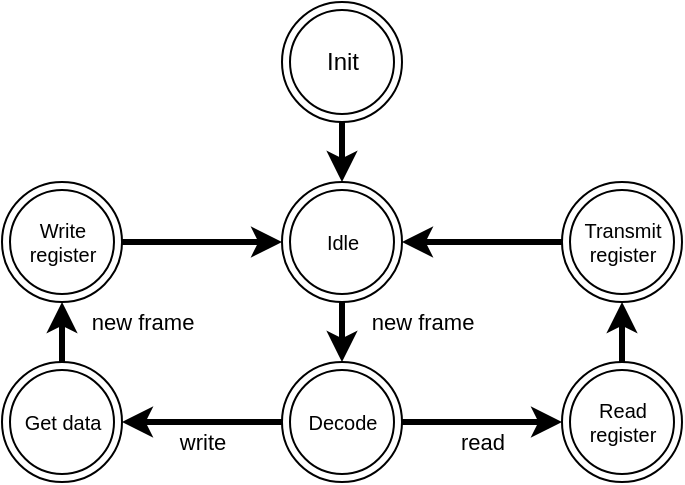 <mxfile version="20.0.3" type="github">
  <diagram id="YXAIdQh22cn0ypTbMpsr" name="Page-1">
    <mxGraphModel dx="1395" dy="939" grid="1" gridSize="10" guides="1" tooltips="1" connect="1" arrows="1" fold="1" page="1" pageScale="1" pageWidth="1169" pageHeight="827" math="0" shadow="0">
      <root>
        <mxCell id="0" />
        <mxCell id="1" parent="0" />
        <mxCell id="ul6lCoCTkDf4-Ab4EnK3-1" value="" style="edgeStyle=orthogonalEdgeStyle;rounded=0;orthogonalLoop=1;jettySize=auto;html=1;exitX=0.5;exitY=1;exitDx=0;exitDy=0;strokeColor=#000000;strokeWidth=3;" parent="1" source="HNHQt23FD9ma0YU1yUpo-1" target="HNHQt23FD9ma0YU1yUpo-5" edge="1">
          <mxGeometry x="0.6" y="50" relative="1" as="geometry">
            <mxPoint as="offset" />
          </mxGeometry>
        </mxCell>
        <mxCell id="HNHQt23FD9ma0YU1yUpo-1" value="Init" style="ellipse;shape=doubleEllipse;html=1;dashed=0;whitespace=wrap;aspect=fixed;" parent="1" vertex="1">
          <mxGeometry x="490" y="170" width="60" height="60" as="geometry" />
        </mxCell>
        <mxCell id="610xWfQiFyubg0RFQDck-6" value="" style="edgeStyle=none;rounded=0;orthogonalLoop=1;jettySize=auto;html=1;exitX=0.5;exitY=0;exitDx=0;exitDy=0;endArrow=classic;endFill=1;strokeColor=#000000;strokeWidth=3;" parent="1" source="nLiSzVlp-zViqbSXrZ6q-3" target="nLiSzVlp-zViqbSXrZ6q-2" edge="1">
          <mxGeometry y="-20" relative="1" as="geometry">
            <mxPoint as="offset" />
            <mxPoint x="610" y="380" as="targetPoint" />
          </mxGeometry>
        </mxCell>
        <mxCell id="HNHQt23FD9ma0YU1yUpo-2" value="Decode" style="ellipse;shape=doubleEllipse;html=1;dashed=0;whitespace=wrap;aspect=fixed;fontSize=10;" parent="1" vertex="1">
          <mxGeometry x="490" y="350" width="60" height="60" as="geometry" />
        </mxCell>
        <mxCell id="610xWfQiFyubg0RFQDck-4" style="edgeStyle=none;rounded=0;orthogonalLoop=1;jettySize=auto;html=1;entryX=0.5;entryY=0;entryDx=0;entryDy=0;endArrow=classic;endFill=1;strokeColor=#000000;strokeWidth=3;" parent="1" source="HNHQt23FD9ma0YU1yUpo-5" target="HNHQt23FD9ma0YU1yUpo-2" edge="1">
          <mxGeometry relative="1" as="geometry" />
        </mxCell>
        <mxCell id="610xWfQiFyubg0RFQDck-5" value="new frame" style="edgeLabel;html=1;align=center;verticalAlign=middle;resizable=0;points=[];" parent="610xWfQiFyubg0RFQDck-4" vertex="1" connectable="0">
          <mxGeometry x="-0.267" y="1" relative="1" as="geometry">
            <mxPoint x="39" y="-1" as="offset" />
          </mxGeometry>
        </mxCell>
        <mxCell id="HNHQt23FD9ma0YU1yUpo-5" value="Idle" style="ellipse;shape=doubleEllipse;html=1;dashed=0;whitespace=wrap;aspect=fixed;fontSize=10;" parent="1" vertex="1">
          <mxGeometry x="490" y="260" width="60" height="60" as="geometry" />
        </mxCell>
        <mxCell id="nLiSzVlp-zViqbSXrZ6q-1" value="Get data" style="ellipse;shape=doubleEllipse;html=1;dashed=0;whitespace=wrap;aspect=fixed;fontSize=10;" vertex="1" parent="1">
          <mxGeometry x="350" y="350" width="60" height="60" as="geometry" />
        </mxCell>
        <mxCell id="nLiSzVlp-zViqbSXrZ6q-2" value="Transmit &lt;br&gt;register" style="ellipse;shape=doubleEllipse;html=1;dashed=0;whitespace=wrap;aspect=fixed;fontSize=10;" vertex="1" parent="1">
          <mxGeometry x="630" y="260" width="60" height="60" as="geometry" />
        </mxCell>
        <mxCell id="nLiSzVlp-zViqbSXrZ6q-3" value="Read&lt;br&gt;register" style="ellipse;shape=doubleEllipse;html=1;dashed=0;whitespace=wrap;aspect=fixed;fontSize=10;" vertex="1" parent="1">
          <mxGeometry x="630" y="350" width="60" height="60" as="geometry" />
        </mxCell>
        <mxCell id="nLiSzVlp-zViqbSXrZ6q-4" value="Write&lt;br&gt;register" style="ellipse;shape=doubleEllipse;html=1;dashed=0;whitespace=wrap;aspect=fixed;fontSize=10;" vertex="1" parent="1">
          <mxGeometry x="350" y="260" width="60" height="60" as="geometry" />
        </mxCell>
        <mxCell id="nLiSzVlp-zViqbSXrZ6q-5" value="write" style="edgeStyle=none;rounded=0;orthogonalLoop=1;jettySize=auto;html=1;exitX=0;exitY=0.5;exitDx=0;exitDy=0;entryX=1;entryY=0.5;entryDx=0;entryDy=0;endArrow=classic;endFill=1;strokeColor=#000000;strokeWidth=3;" edge="1" parent="1" source="HNHQt23FD9ma0YU1yUpo-2" target="nLiSzVlp-zViqbSXrZ6q-1">
          <mxGeometry y="10" relative="1" as="geometry">
            <mxPoint as="offset" />
            <mxPoint x="390" y="430" as="sourcePoint" />
            <mxPoint x="450" y="430" as="targetPoint" />
          </mxGeometry>
        </mxCell>
        <mxCell id="nLiSzVlp-zViqbSXrZ6q-6" value="read" style="edgeStyle=none;rounded=0;orthogonalLoop=1;jettySize=auto;html=1;exitX=1;exitY=0.5;exitDx=0;exitDy=0;endArrow=classic;endFill=1;strokeColor=#000000;strokeWidth=3;" edge="1" parent="1" source="HNHQt23FD9ma0YU1yUpo-2" target="nLiSzVlp-zViqbSXrZ6q-3">
          <mxGeometry y="-10" relative="1" as="geometry">
            <mxPoint as="offset" />
            <mxPoint x="508.787" y="411.213" as="sourcePoint" />
            <mxPoint x="460" y="440" as="targetPoint" />
          </mxGeometry>
        </mxCell>
        <mxCell id="nLiSzVlp-zViqbSXrZ6q-7" value="new frame" style="edgeStyle=none;rounded=0;orthogonalLoop=1;jettySize=auto;html=1;exitX=0.5;exitY=0;exitDx=0;exitDy=0;endArrow=classic;endFill=1;strokeColor=#000000;strokeWidth=3;entryX=0.5;entryY=1;entryDx=0;entryDy=0;" edge="1" parent="1" source="nLiSzVlp-zViqbSXrZ6q-1" target="nLiSzVlp-zViqbSXrZ6q-4">
          <mxGeometry x="0.333" y="-40" relative="1" as="geometry">
            <mxPoint as="offset" />
            <mxPoint x="359.997" y="440.003" as="sourcePoint" />
            <mxPoint x="361.21" y="490" as="targetPoint" />
          </mxGeometry>
        </mxCell>
        <mxCell id="nLiSzVlp-zViqbSXrZ6q-8" value="" style="edgeStyle=none;rounded=0;orthogonalLoop=1;jettySize=auto;html=1;exitX=1;exitY=0.5;exitDx=0;exitDy=0;endArrow=classic;endFill=1;strokeColor=#000000;strokeWidth=3;entryX=0;entryY=0.5;entryDx=0;entryDy=0;" edge="1" parent="1" source="nLiSzVlp-zViqbSXrZ6q-4" target="HNHQt23FD9ma0YU1yUpo-5">
          <mxGeometry x="0.088" y="20" relative="1" as="geometry">
            <mxPoint as="offset" />
            <mxPoint x="407.577" y="357.577" as="sourcePoint" />
            <mxPoint x="390.003" y="310.003" as="targetPoint" />
          </mxGeometry>
        </mxCell>
        <mxCell id="nLiSzVlp-zViqbSXrZ6q-10" value="" style="edgeStyle=none;rounded=0;orthogonalLoop=1;jettySize=auto;html=1;exitX=0;exitY=0.5;exitDx=0;exitDy=0;endArrow=classic;endFill=1;strokeColor=#000000;strokeWidth=3;entryX=1;entryY=0.5;entryDx=0;entryDy=0;" edge="1" parent="1" source="nLiSzVlp-zViqbSXrZ6q-2" target="HNHQt23FD9ma0YU1yUpo-5">
          <mxGeometry y="-20" relative="1" as="geometry">
            <mxPoint as="offset" />
            <mxPoint x="560" y="230" as="sourcePoint" />
            <mxPoint x="640" y="230" as="targetPoint" />
          </mxGeometry>
        </mxCell>
      </root>
    </mxGraphModel>
  </diagram>
</mxfile>
